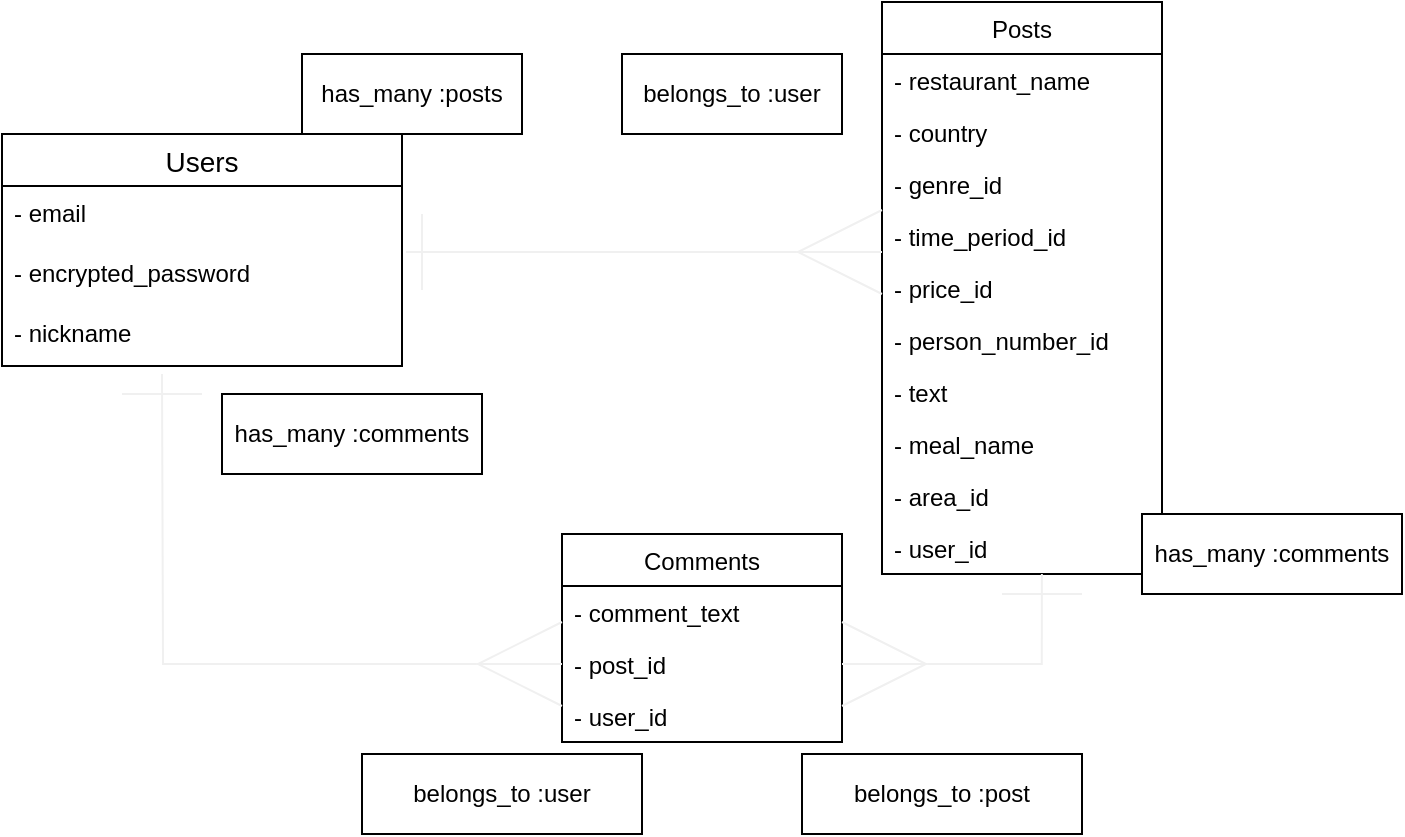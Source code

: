 <mxfile>
    <diagram id="4vHzGppK6rKBa1LQ0Ojw" name="ページ1">
        <mxGraphModel dx="728" dy="371" grid="1" gridSize="10" guides="1" tooltips="1" connect="1" arrows="1" fold="1" page="1" pageScale="1" pageWidth="827" pageHeight="1169" math="0" shadow="0">
            <root>
                <mxCell id="0"/>
                <mxCell id="1" parent="0"/>
                <mxCell id="2" value="Comments" style="swimlane;fontStyle=0;childLayout=stackLayout;horizontal=1;startSize=26;horizontalStack=0;resizeParent=1;resizeParentMax=0;resizeLast=0;collapsible=1;marginBottom=0;" parent="1" vertex="1">
                    <mxGeometry x="320" y="280" width="140" height="104" as="geometry"/>
                </mxCell>
                <mxCell id="3" value="- comment_text" style="text;strokeColor=none;fillColor=none;align=left;verticalAlign=top;spacingLeft=4;spacingRight=4;overflow=hidden;rotatable=0;points=[[0,0.5],[1,0.5]];portConstraint=eastwest;" parent="2" vertex="1">
                    <mxGeometry y="26" width="140" height="26" as="geometry"/>
                </mxCell>
                <mxCell id="4" value="- post_id" style="text;strokeColor=none;fillColor=none;align=left;verticalAlign=top;spacingLeft=4;spacingRight=4;overflow=hidden;rotatable=0;points=[[0,0.5],[1,0.5]];portConstraint=eastwest;" parent="2" vertex="1">
                    <mxGeometry y="52" width="140" height="26" as="geometry"/>
                </mxCell>
                <mxCell id="5" value="- user_id" style="text;strokeColor=none;fillColor=none;align=left;verticalAlign=top;spacingLeft=4;spacingRight=4;overflow=hidden;rotatable=0;points=[[0,0.5],[1,0.5]];portConstraint=eastwest;" parent="2" vertex="1">
                    <mxGeometry y="78" width="140" height="26" as="geometry"/>
                </mxCell>
                <mxCell id="6" value="Posts" style="swimlane;fontStyle=0;childLayout=stackLayout;horizontal=1;startSize=26;horizontalStack=0;resizeParent=1;resizeParentMax=0;resizeLast=0;collapsible=1;marginBottom=0;" parent="1" vertex="1">
                    <mxGeometry x="480" y="14" width="140" height="286" as="geometry"/>
                </mxCell>
                <mxCell id="9" value="- restaurant_name" style="text;strokeColor=none;fillColor=none;align=left;verticalAlign=top;spacingLeft=4;spacingRight=4;overflow=hidden;rotatable=0;points=[[0,0.5],[1,0.5]];portConstraint=eastwest;" parent="6" vertex="1">
                    <mxGeometry y="26" width="140" height="26" as="geometry"/>
                </mxCell>
                <mxCell id="51" value="- country" style="text;strokeColor=none;fillColor=none;align=left;verticalAlign=top;spacingLeft=4;spacingRight=4;overflow=hidden;rotatable=0;points=[[0,0.5],[1,0.5]];portConstraint=eastwest;" parent="6" vertex="1">
                    <mxGeometry y="52" width="140" height="26" as="geometry"/>
                </mxCell>
                <mxCell id="50" value="- genre_id" style="text;strokeColor=none;fillColor=none;align=left;verticalAlign=top;spacingLeft=4;spacingRight=4;overflow=hidden;rotatable=0;points=[[0,0.5],[1,0.5]];portConstraint=eastwest;" parent="6" vertex="1">
                    <mxGeometry y="78" width="140" height="26" as="geometry"/>
                </mxCell>
                <mxCell id="52" value="- time_period_id" style="text;strokeColor=none;fillColor=none;align=left;verticalAlign=top;spacingLeft=4;spacingRight=4;overflow=hidden;rotatable=0;points=[[0,0.5],[1,0.5]];portConstraint=eastwest;" parent="6" vertex="1">
                    <mxGeometry y="104" width="140" height="26" as="geometry"/>
                </mxCell>
                <mxCell id="53" value="- price_id" style="text;strokeColor=none;fillColor=none;align=left;verticalAlign=top;spacingLeft=4;spacingRight=4;overflow=hidden;rotatable=0;points=[[0,0.5],[1,0.5]];portConstraint=eastwest;" parent="6" vertex="1">
                    <mxGeometry y="130" width="140" height="26" as="geometry"/>
                </mxCell>
                <mxCell id="54" value="- person_number_id" style="text;strokeColor=none;fillColor=none;align=left;verticalAlign=top;spacingLeft=4;spacingRight=4;overflow=hidden;rotatable=0;points=[[0,0.5],[1,0.5]];portConstraint=eastwest;" parent="6" vertex="1">
                    <mxGeometry y="156" width="140" height="26" as="geometry"/>
                </mxCell>
                <mxCell id="7" value="- text" style="text;strokeColor=none;fillColor=none;align=left;verticalAlign=top;spacingLeft=4;spacingRight=4;overflow=hidden;rotatable=0;points=[[0,0.5],[1,0.5]];portConstraint=eastwest;" parent="6" vertex="1">
                    <mxGeometry y="182" width="140" height="26" as="geometry"/>
                </mxCell>
                <mxCell id="55" value="- meal_name" style="text;strokeColor=none;fillColor=none;align=left;verticalAlign=top;spacingLeft=4;spacingRight=4;overflow=hidden;rotatable=0;points=[[0,0.5],[1,0.5]];portConstraint=eastwest;" parent="6" vertex="1">
                    <mxGeometry y="208" width="140" height="26" as="geometry"/>
                </mxCell>
                <mxCell id="81" value="- area_id" style="text;strokeColor=none;fillColor=none;align=left;verticalAlign=top;spacingLeft=4;spacingRight=4;overflow=hidden;rotatable=0;points=[[0,0.5],[1,0.5]];portConstraint=eastwest;" vertex="1" parent="6">
                    <mxGeometry y="234" width="140" height="26" as="geometry"/>
                </mxCell>
                <mxCell id="56" value="- user_id" style="text;strokeColor=none;fillColor=none;align=left;verticalAlign=top;spacingLeft=4;spacingRight=4;overflow=hidden;rotatable=0;points=[[0,0.5],[1,0.5]];portConstraint=eastwest;" parent="6" vertex="1">
                    <mxGeometry y="260" width="140" height="26" as="geometry"/>
                </mxCell>
                <mxCell id="19" value="Users" style="swimlane;fontStyle=0;childLayout=stackLayout;horizontal=1;startSize=26;horizontalStack=0;resizeParent=1;resizeParentMax=0;resizeLast=0;collapsible=1;marginBottom=0;align=center;fontSize=14;" parent="1" vertex="1">
                    <mxGeometry x="40" y="80" width="200" height="116" as="geometry"/>
                </mxCell>
                <mxCell id="20" value="- email&#10;&#10;" style="text;strokeColor=none;fillColor=none;spacingLeft=4;spacingRight=4;overflow=hidden;rotatable=0;points=[[0,0.5],[1,0.5]];portConstraint=eastwest;fontSize=12;" parent="19" vertex="1">
                    <mxGeometry y="26" width="200" height="30" as="geometry"/>
                </mxCell>
                <mxCell id="21" value="- encrypted_password" style="text;strokeColor=none;fillColor=none;spacingLeft=4;spacingRight=4;overflow=hidden;rotatable=0;points=[[0,0.5],[1,0.5]];portConstraint=eastwest;fontSize=12;" parent="19" vertex="1">
                    <mxGeometry y="56" width="200" height="30" as="geometry"/>
                </mxCell>
                <mxCell id="22" value="- nickname" style="text;strokeColor=none;fillColor=none;spacingLeft=4;spacingRight=4;overflow=hidden;rotatable=0;points=[[0,0.5],[1,0.5]];portConstraint=eastwest;fontSize=12;" parent="19" vertex="1">
                    <mxGeometry y="86" width="200" height="30" as="geometry"/>
                </mxCell>
                <mxCell id="28" style="edgeStyle=orthogonalEdgeStyle;rounded=0;orthogonalLoop=1;jettySize=auto;html=1;startArrow=ERmany;startFill=0;endArrow=none;endFill=0;startSize=40;endSize=40;strokeColor=#f0f0f0;exitX=0;exitY=0.5;exitDx=0;exitDy=0;" parent="1" source="4" edge="1">
                    <mxGeometry relative="1" as="geometry">
                        <mxPoint x="120" y="200" as="targetPoint"/>
                        <mxPoint x="310" y="350" as="sourcePoint"/>
                    </mxGeometry>
                </mxCell>
                <mxCell id="30" style="edgeStyle=orthogonalEdgeStyle;rounded=0;orthogonalLoop=1;jettySize=auto;html=1;startArrow=ERmany;startFill=0;endArrow=none;endFill=0;startSize=40;endSize=40;strokeColor=#f0f0f0;exitX=0;exitY=0.5;exitDx=0;exitDy=0;" parent="1" edge="1">
                    <mxGeometry relative="1" as="geometry">
                        <mxPoint x="242" y="139" as="targetPoint"/>
                        <mxPoint x="480" y="139" as="sourcePoint"/>
                        <Array as="points">
                            <mxPoint x="242" y="139"/>
                        </Array>
                    </mxGeometry>
                </mxCell>
                <mxCell id="31" style="edgeStyle=orthogonalEdgeStyle;rounded=0;orthogonalLoop=1;jettySize=auto;html=1;startArrow=ERmany;startFill=0;endArrow=none;endFill=0;startSize=40;endSize=40;strokeColor=#f0f0f0;exitX=1;exitY=0.5;exitDx=0;exitDy=0;entryX=0.571;entryY=1;entryDx=0;entryDy=0;entryPerimeter=0;" parent="1" source="4" edge="1" target="56">
                    <mxGeometry relative="1" as="geometry">
                        <mxPoint x="560" y="310" as="targetPoint"/>
                        <mxPoint x="760" y="313" as="sourcePoint"/>
                    </mxGeometry>
                </mxCell>
                <mxCell id="34" value="&lt;span&gt;belongs_to :user&lt;/span&gt;" style="whiteSpace=wrap;html=1;align=center;" parent="1" vertex="1">
                    <mxGeometry x="220" y="390" width="140" height="40" as="geometry"/>
                </mxCell>
                <mxCell id="35" value="&lt;span&gt;belongs_to :user&lt;/span&gt;" style="whiteSpace=wrap;html=1;align=center;" parent="1" vertex="1">
                    <mxGeometry x="350" y="40" width="110" height="40" as="geometry"/>
                </mxCell>
                <mxCell id="36" value="&lt;span&gt;belongs_to :post&lt;/span&gt;" style="whiteSpace=wrap;html=1;align=center;" parent="1" vertex="1">
                    <mxGeometry x="440" y="390" width="140" height="40" as="geometry"/>
                </mxCell>
                <mxCell id="40" value="" style="endArrow=none;html=1;rounded=0;startSize=40;endSize=40;strokeColor=#f0f0f0;" parent="1" edge="1">
                    <mxGeometry relative="1" as="geometry">
                        <mxPoint x="100" y="210" as="sourcePoint"/>
                        <mxPoint x="140" y="210" as="targetPoint"/>
                        <Array as="points">
                            <mxPoint x="120" y="210"/>
                        </Array>
                    </mxGeometry>
                </mxCell>
                <mxCell id="41" value="" style="endArrow=none;html=1;rounded=0;startSize=40;endSize=40;strokeColor=#f0f0f0;" parent="1" edge="1">
                    <mxGeometry relative="1" as="geometry">
                        <mxPoint x="540" y="310" as="sourcePoint"/>
                        <mxPoint x="580" y="310" as="targetPoint"/>
                        <Array as="points">
                            <mxPoint x="560" y="310"/>
                        </Array>
                    </mxGeometry>
                </mxCell>
                <mxCell id="43" value="" style="endArrow=none;html=1;rounded=0;startSize=40;endSize=40;strokeColor=#f0f0f0;" parent="1" edge="1">
                    <mxGeometry relative="1" as="geometry">
                        <mxPoint x="250" y="158" as="sourcePoint"/>
                        <mxPoint x="250" y="120" as="targetPoint"/>
                    </mxGeometry>
                </mxCell>
                <mxCell id="44" value="&lt;span&gt;has_many :posts&lt;/span&gt;" style="whiteSpace=wrap;html=1;align=center;" parent="1" vertex="1">
                    <mxGeometry x="190" y="40" width="110" height="40" as="geometry"/>
                </mxCell>
                <mxCell id="47" value="&lt;span&gt;has_many :comments&lt;/span&gt;" style="whiteSpace=wrap;html=1;align=center;" parent="1" vertex="1">
                    <mxGeometry x="610" y="270" width="130" height="40" as="geometry"/>
                </mxCell>
                <mxCell id="48" value="&lt;span&gt;has_many :comments&lt;/span&gt;" style="whiteSpace=wrap;html=1;align=center;" parent="1" vertex="1">
                    <mxGeometry x="150" y="210" width="130" height="40" as="geometry"/>
                </mxCell>
            </root>
        </mxGraphModel>
    </diagram>
</mxfile>